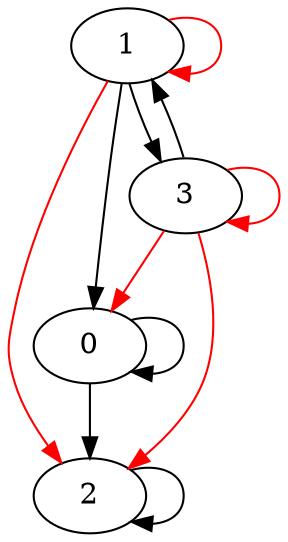 digraph transitiveClosure
{
0[label = "0"]
1[label = "1"]
2[label = "2"]
3[label = "3"]
0 -> 0
1 -> 0
0 -> 2
1 -> 3
3 -> 1
2 -> 2
1 -> 1 [color = red]
1 -> 2 [color = red]
3 -> 0 [color = red]
3 -> 2 [color = red]
3 -> 3 [color = red]
}
